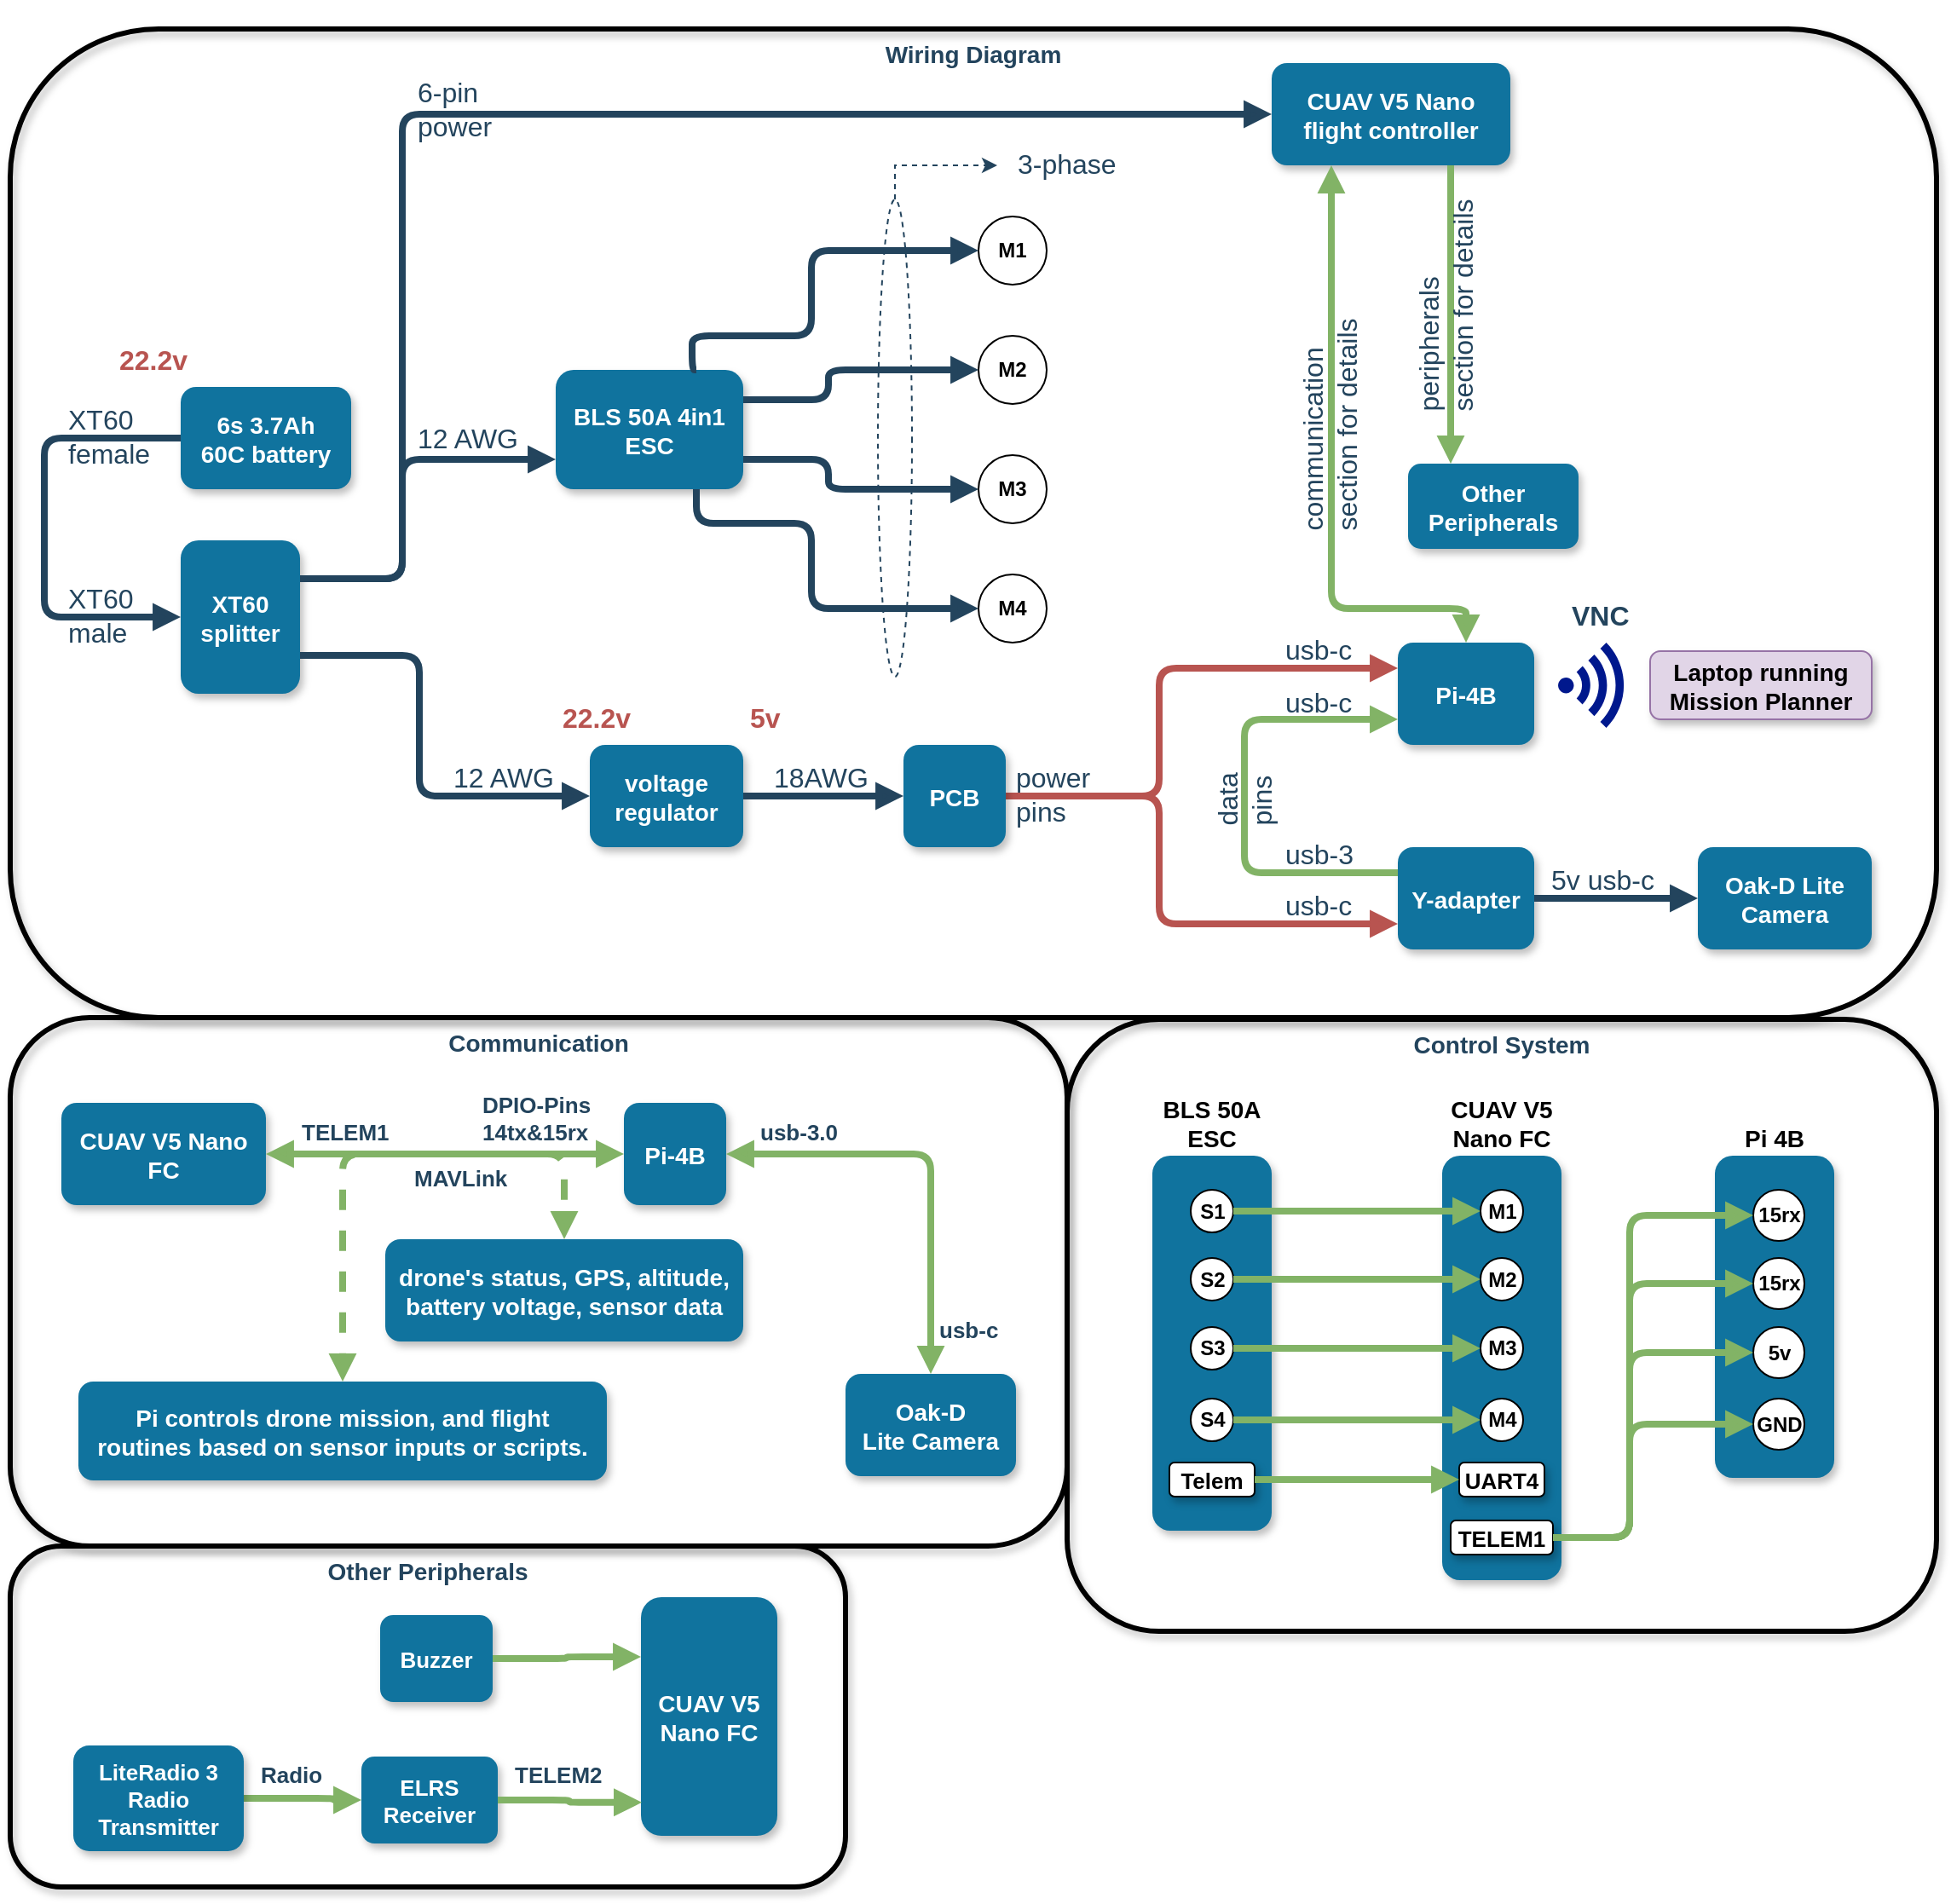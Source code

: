 <mxfile version="21.7.2" type="device">
  <diagram name="Page-1" id="97916047-d0de-89f5-080d-49f4d83e522f">
    <mxGraphModel dx="1444" dy="749" grid="1" gridSize="10" guides="1" tooltips="1" connect="1" arrows="1" fold="1" page="1" pageScale="1.5" pageWidth="1169" pageHeight="827" background="none" math="0" shadow="0">
      <root>
        <mxCell id="0" />
        <mxCell id="1" parent="0" />
        <mxCell id="9Nch-Mfv7iRZc4vsGo1m-72" value="Other Peripherals" style="rounded=1;fillColor=none;strokeColor=default;shadow=1;gradientColor=none;fontStyle=1;fontColor=#23445D;fontSize=14;strokeWidth=3;verticalAlign=top;" parent="1" vertex="1">
          <mxGeometry x="90" y="1060" width="490" height="200" as="geometry" />
        </mxCell>
        <mxCell id="9Nch-Mfv7iRZc4vsGo1m-54" value="Wiring Diagram" style="rounded=1;fillColor=none;strokeColor=default;shadow=1;gradientColor=none;fontStyle=1;fontColor=#23445D;fontSize=14;strokeWidth=3;verticalAlign=top;" parent="1" vertex="1">
          <mxGeometry x="90" y="170" width="1130" height="580" as="geometry" />
        </mxCell>
        <mxCell id="0hPKIBFiTmCVOufTVkQz-52" value="&lt;font style=&quot;font-size: 16px;&quot;&gt;&lt;br&gt;&lt;/font&gt;" style="edgeLabel;html=1;align=left;verticalAlign=middle;resizable=0;points=[];labelBackgroundColor=none;fontColor=#23445D;" parent="1" vertex="1" connectable="0">
          <mxGeometry x="329.995" y="154.003" as="geometry">
            <mxPoint x="22" y="64" as="offset" />
          </mxGeometry>
        </mxCell>
        <mxCell id="0hPKIBFiTmCVOufTVkQz-50" value="&lt;font style=&quot;font-size: 16px;&quot;&gt;12 AWG&lt;br&gt;&lt;/font&gt;" style="edgeLabel;html=1;align=left;verticalAlign=middle;resizable=0;points=[];labelBackgroundColor=none;fontColor=#23445D;" parent="1" vertex="1" connectable="0">
          <mxGeometry x="304.995" y="346.003" as="geometry">
            <mxPoint x="22" y="64" as="offset" />
          </mxGeometry>
        </mxCell>
        <mxCell id="0hPKIBFiTmCVOufTVkQz-49" value="&lt;font style=&quot;font-size: 16px;&quot;&gt;XT60&lt;br&gt;female&lt;br&gt;&lt;/font&gt;" style="edgeLabel;html=1;align=left;verticalAlign=middle;resizable=0;points=[];labelBackgroundColor=none;fontColor=#23445D;" parent="1" vertex="1" connectable="0">
          <mxGeometry x="99.995" y="345.003" as="geometry">
            <mxPoint x="22" y="64" as="offset" />
          </mxGeometry>
        </mxCell>
        <mxCell id="0hPKIBFiTmCVOufTVkQz-33" value="&lt;span style=&quot;font-size: 16px;&quot;&gt;usb-c&lt;/span&gt;" style="edgeLabel;html=1;align=left;verticalAlign=middle;resizable=0;points=[];labelBackgroundColor=none;fontColor=#23445D;" parent="1" vertex="1" connectable="0">
          <mxGeometry x="813.995" y="501.003" as="geometry">
            <mxPoint x="22" y="64" as="offset" />
          </mxGeometry>
        </mxCell>
        <mxCell id="Tr897aCAvD2A82pSiaK6-78" value="&lt;span style=&quot;font-size: 16px;&quot;&gt;usb-c&lt;/span&gt;" style="edgeLabel;html=1;align=left;verticalAlign=middle;resizable=0;points=[];labelBackgroundColor=none;fontColor=#23445D;" parent="1" vertex="1" connectable="0">
          <mxGeometry x="813.995" y="470.003" as="geometry">
            <mxPoint x="22" y="64" as="offset" />
          </mxGeometry>
        </mxCell>
        <mxCell id="Tr897aCAvD2A82pSiaK6-79" value="&lt;span style=&quot;font-size: 16px;&quot;&gt;usb-3&lt;/span&gt;" style="edgeLabel;html=1;align=left;verticalAlign=middle;resizable=0;points=[];labelBackgroundColor=none;fontColor=#23445D;" parent="1" vertex="1" connectable="0">
          <mxGeometry x="813.995" y="590.003" as="geometry">
            <mxPoint x="22" y="64" as="offset" />
          </mxGeometry>
        </mxCell>
        <mxCell id="0hPKIBFiTmCVOufTVkQz-32" value="&lt;font style=&quot;font-size: 16px;&quot;&gt;22.2v&lt;/font&gt;" style="edgeLabel;html=1;align=left;verticalAlign=middle;resizable=0;points=[];labelBackgroundColor=none;fontColor=#B85450;fontStyle=1" parent="1" vertex="1" connectable="0">
          <mxGeometry x="129.995" y="300.003" as="geometry">
            <mxPoint x="22" y="64" as="offset" />
          </mxGeometry>
        </mxCell>
        <mxCell id="Tr897aCAvD2A82pSiaK6-81" value="&lt;font style=&quot;font-size: 16px;&quot;&gt;data&lt;br&gt;pins&lt;br&gt;&lt;/font&gt;" style="edgeLabel;html=1;align=left;verticalAlign=middle;resizable=0;points=[];horizontal=0;labelBackgroundColor=none;fontColor=#23445D;" parent="1" vertex="1" connectable="0">
          <mxGeometry x="791.995" y="703.003" as="geometry">
            <mxPoint x="22" y="64" as="offset" />
          </mxGeometry>
        </mxCell>
        <mxCell id="Tr897aCAvD2A82pSiaK6-82" value="&lt;font style=&quot;font-size: 16px;&quot;&gt;power&lt;br&gt;pins&lt;br&gt;&lt;/font&gt;" style="edgeLabel;html=1;align=left;verticalAlign=middle;resizable=0;points=[];labelBackgroundColor=none;fontColor=#23445D;" parent="1" vertex="1" connectable="0">
          <mxGeometry x="655.995" y="555.003" as="geometry">
            <mxPoint x="22" y="64" as="offset" />
          </mxGeometry>
        </mxCell>
        <mxCell id="Tr897aCAvD2A82pSiaK6-80" value="&lt;span style=&quot;font-size: 16px;&quot;&gt;usb-c&lt;/span&gt;" style="edgeLabel;html=1;align=left;verticalAlign=middle;resizable=0;points=[];labelBackgroundColor=none;fontColor=#23445D;" parent="1" vertex="1" connectable="0">
          <mxGeometry x="813.995" y="620.003" as="geometry">
            <mxPoint x="22" y="64" as="offset" />
          </mxGeometry>
        </mxCell>
        <mxCell id="2" value="XT60&#xa;splitter" style="rounded=1;fillColor=#10739E;strokeColor=none;shadow=1;gradientColor=none;fontStyle=1;fontColor=#FFFFFF;fontSize=14;" parent="1" vertex="1">
          <mxGeometry x="190" y="470" width="70" height="90" as="geometry" />
        </mxCell>
        <mxCell id="4" value="voltage&#xa;regulator" style="rounded=1;fillColor=#10739E;strokeColor=none;shadow=1;gradientColor=none;fontStyle=1;fontColor=#FFFFFF;fontSize=14;" parent="1" vertex="1">
          <mxGeometry x="430" y="590" width="90" height="60" as="geometry" />
        </mxCell>
        <mxCell id="6" value="CUAV V5 Nano&#xa;flight controller" style="rounded=1;fillColor=#10739E;strokeColor=none;shadow=1;gradientColor=none;fontStyle=1;fontColor=#FFFFFF;fontSize=14;" parent="1" vertex="1">
          <mxGeometry x="830" y="190" width="140" height="60" as="geometry" />
        </mxCell>
        <mxCell id="7" value="BLS 50A 4in1&#xa;ESC" style="rounded=1;fillColor=#10739E;strokeColor=none;shadow=1;gradientColor=none;fontStyle=1;fontColor=#FFFFFF;fontSize=14;" parent="1" vertex="1">
          <mxGeometry x="410" y="370" width="110" height="70" as="geometry" />
        </mxCell>
        <mxCell id="29" value="" style="edgeStyle=elbowEdgeStyle;strokeWidth=4;endArrow=block;endFill=1;fontStyle=1;strokeColor=#23445D;exitX=1;exitY=0.75;exitDx=0;exitDy=0;entryX=0;entryY=0.5;entryDx=0;entryDy=0;" parent="1" source="2" target="4" edge="1">
          <mxGeometry x="22" y="165.5" width="100" height="100" as="geometry">
            <mxPoint x="72" y="265.5" as="sourcePoint" />
            <mxPoint x="172" y="165.5" as="targetPoint" />
            <Array as="points">
              <mxPoint x="330" y="590" />
            </Array>
          </mxGeometry>
        </mxCell>
        <mxCell id="Tr897aCAvD2A82pSiaK6-56" value="" style="edgeStyle=elbowEdgeStyle;strokeWidth=4;endArrow=block;endFill=1;fontStyle=1;strokeColor=#23445D;entryX=0;entryY=0.75;entryDx=0;entryDy=0;exitX=1;exitY=0.25;exitDx=0;exitDy=0;" parent="1" source="2" target="7" edge="1">
          <mxGeometry x="22" y="165.5" width="100" height="100" as="geometry">
            <mxPoint x="290" y="490" as="sourcePoint" />
            <mxPoint x="440" y="660" as="targetPoint" />
            <Array as="points">
              <mxPoint x="320" y="460" />
            </Array>
          </mxGeometry>
        </mxCell>
        <mxCell id="Tr897aCAvD2A82pSiaK6-57" value="" style="edgeStyle=elbowEdgeStyle;strokeWidth=4;endArrow=block;endFill=1;fontStyle=1;strokeColor=#23445D;exitX=1;exitY=0.25;exitDx=0;exitDy=0;entryX=0;entryY=0.5;entryDx=0;entryDy=0;" parent="1" source="2" target="6" edge="1">
          <mxGeometry x="22" y="165.5" width="100" height="100" as="geometry">
            <mxPoint x="300" y="510" as="sourcePoint" />
            <mxPoint x="440" y="395" as="targetPoint" />
            <Array as="points">
              <mxPoint x="320" y="310" />
            </Array>
          </mxGeometry>
        </mxCell>
        <mxCell id="Tr897aCAvD2A82pSiaK6-59" value="" style="edgeStyle=elbowEdgeStyle;strokeWidth=4;endArrow=block;endFill=1;fontStyle=1;strokeColor=#b85450;fillColor=#f8cecc;entryX=0;entryY=0.25;entryDx=0;entryDy=0;exitX=1;exitY=0.5;exitDx=0;exitDy=0;" parent="1" source="Tr897aCAvD2A82pSiaK6-75" target="0hPKIBFiTmCVOufTVkQz-53" edge="1">
          <mxGeometry x="22" y="135.5" width="100" height="100" as="geometry">
            <mxPoint x="614" y="580" as="sourcePoint" />
            <mxPoint x="904" y="545.0" as="targetPoint" />
            <Array as="points">
              <mxPoint x="764" y="580" />
            </Array>
          </mxGeometry>
        </mxCell>
        <mxCell id="Tr897aCAvD2A82pSiaK6-62" value="" style="edgeStyle=elbowEdgeStyle;strokeWidth=4;endArrow=block;endFill=1;fontStyle=1;strokeColor=#b85450;exitX=1;exitY=0.5;exitDx=0;exitDy=0;entryX=0;entryY=0.75;entryDx=0;entryDy=0;fillColor=#f8cecc;" parent="1" source="Tr897aCAvD2A82pSiaK6-75" target="Tr897aCAvD2A82pSiaK6-65" edge="1">
          <mxGeometry x="22" y="135.5" width="100" height="100" as="geometry">
            <mxPoint x="594" y="620" as="sourcePoint" />
            <mxPoint x="864" y="560" as="targetPoint" />
            <Array as="points">
              <mxPoint x="764" y="680" />
            </Array>
          </mxGeometry>
        </mxCell>
        <mxCell id="Tr897aCAvD2A82pSiaK6-65" value="Y-adapter" style="rounded=1;fillColor=#10739E;strokeColor=none;shadow=1;gradientColor=none;fontStyle=1;fontColor=#FFFFFF;fontSize=14;" parent="1" vertex="1">
          <mxGeometry x="904" y="650" width="80" height="60" as="geometry" />
        </mxCell>
        <mxCell id="Tr897aCAvD2A82pSiaK6-67" value="&lt;font style=&quot;font-size: 16px;&quot;&gt;18AWG&lt;/font&gt;" style="edgeLabel;html=1;align=left;verticalAlign=middle;resizable=0;points=[];labelBackgroundColor=none;fontColor=#23445D;" parent="1" vertex="1" connectable="0">
          <mxGeometry x="513.995" y="545.003" as="geometry">
            <mxPoint x="22" y="64" as="offset" />
          </mxGeometry>
        </mxCell>
        <mxCell id="Tr897aCAvD2A82pSiaK6-76" value="" style="edgeStyle=elbowEdgeStyle;strokeWidth=4;endArrow=block;endFill=1;fontStyle=1;strokeColor=#23445D;exitX=1;exitY=0.5;exitDx=0;exitDy=0;entryX=0;entryY=0.5;entryDx=0;entryDy=0;entryPerimeter=0;" parent="1" source="4" target="Tr897aCAvD2A82pSiaK6-75" edge="1">
          <mxGeometry x="22" y="135.5" width="100" height="100" as="geometry">
            <mxPoint x="552" y="620" as="sourcePoint" />
            <mxPoint x="630" y="620" as="targetPoint" />
          </mxGeometry>
        </mxCell>
        <mxCell id="Tr897aCAvD2A82pSiaK6-75" value="PCB" style="rounded=1;fillColor=#10739E;strokeColor=none;shadow=1;gradientColor=none;fontStyle=1;fontColor=#FFFFFF;fontSize=14;" parent="1" vertex="1">
          <mxGeometry x="614" y="590" width="60" height="60" as="geometry" />
        </mxCell>
        <mxCell id="Tr897aCAvD2A82pSiaK6-77" value="" style="edgeStyle=elbowEdgeStyle;strokeWidth=4;endArrow=none;endFill=0;fontStyle=1;strokeColor=#82b366;fillColor=#d5e8d4;entryX=0;entryY=0.25;entryDx=0;entryDy=0;exitX=0;exitY=0.75;exitDx=0;exitDy=0;elbow=vertical;startArrow=block;startFill=1;" parent="1" source="0hPKIBFiTmCVOufTVkQz-53" target="Tr897aCAvD2A82pSiaK6-65" edge="1">
          <mxGeometry x="22" y="135.5" width="100" height="100" as="geometry">
            <mxPoint x="594" y="600" as="sourcePoint" />
            <mxPoint x="914" y="570" as="targetPoint" />
            <Array as="points">
              <mxPoint x="814" y="650" />
            </Array>
          </mxGeometry>
        </mxCell>
        <mxCell id="0hPKIBFiTmCVOufTVkQz-29" value="Oak-D Lite&#xa;Camera" style="rounded=1;fillColor=#10739E;strokeColor=none;shadow=1;gradientColor=none;fontStyle=1;fontColor=#FFFFFF;fontSize=14;" parent="1" vertex="1">
          <mxGeometry x="1080" y="650" width="102" height="60" as="geometry" />
        </mxCell>
        <mxCell id="0hPKIBFiTmCVOufTVkQz-30" value="" style="edgeStyle=elbowEdgeStyle;strokeWidth=4;endArrow=block;endFill=1;fontStyle=1;strokeColor=#23445D;exitX=1;exitY=0.5;exitDx=0;exitDy=0;entryX=0;entryY=0.5;entryDx=0;entryDy=0;" parent="1" source="Tr897aCAvD2A82pSiaK6-65" target="0hPKIBFiTmCVOufTVkQz-29" edge="1">
          <mxGeometry x="22" y="135.5" width="100" height="100" as="geometry">
            <mxPoint x="476" y="570" as="sourcePoint" />
            <mxPoint x="594" y="570" as="targetPoint" />
          </mxGeometry>
        </mxCell>
        <mxCell id="0hPKIBFiTmCVOufTVkQz-31" value="&lt;font style=&quot;font-size: 16px;&quot;&gt;5v usb-c&lt;/font&gt;" style="edgeLabel;html=1;align=left;verticalAlign=middle;resizable=0;points=[];labelBackgroundColor=none;fontColor=#23445D;" parent="1" vertex="1" connectable="0">
          <mxGeometry x="969.995" y="605.003" as="geometry">
            <mxPoint x="22" y="64" as="offset" />
          </mxGeometry>
        </mxCell>
        <mxCell id="0hPKIBFiTmCVOufTVkQz-34" value="&lt;b&gt;M1&lt;/b&gt;" style="ellipse;whiteSpace=wrap;html=1;aspect=fixed;" parent="1" vertex="1">
          <mxGeometry x="658" y="280" width="40" height="40" as="geometry" />
        </mxCell>
        <mxCell id="0hPKIBFiTmCVOufTVkQz-36" value="&lt;b&gt;M2&lt;/b&gt;" style="ellipse;whiteSpace=wrap;html=1;aspect=fixed;" parent="1" vertex="1">
          <mxGeometry x="658" y="350" width="40" height="40" as="geometry" />
        </mxCell>
        <mxCell id="0hPKIBFiTmCVOufTVkQz-37" value="&lt;b&gt;M4&lt;/b&gt;" style="ellipse;whiteSpace=wrap;html=1;aspect=fixed;" parent="1" vertex="1">
          <mxGeometry x="658" y="490" width="40" height="40" as="geometry" />
        </mxCell>
        <mxCell id="0hPKIBFiTmCVOufTVkQz-38" value="" style="edgeStyle=orthogonalEdgeStyle;strokeWidth=4;endArrow=block;endFill=1;fontStyle=1;strokeColor=#23445D;entryX=0;entryY=0.5;entryDx=0;entryDy=0;elbow=vertical;exitX=0.75;exitY=0;exitDx=0;exitDy=0;" parent="1" target="0hPKIBFiTmCVOufTVkQz-34" edge="1" source="7">
          <mxGeometry x="22" y="165.5" width="100" height="100" as="geometry">
            <mxPoint x="529" y="370" as="sourcePoint" />
            <mxPoint x="649" y="416" as="targetPoint" />
            <Array as="points">
              <mxPoint x="490" y="370" />
              <mxPoint x="490" y="350" />
              <mxPoint x="560" y="350" />
              <mxPoint x="560" y="300" />
            </Array>
          </mxGeometry>
        </mxCell>
        <mxCell id="0hPKIBFiTmCVOufTVkQz-39" value="" style="edgeStyle=elbowEdgeStyle;strokeWidth=4;endArrow=block;endFill=1;fontStyle=1;strokeColor=#23445D;exitX=1;exitY=0.25;exitDx=0;exitDy=0;entryX=0;entryY=0.5;entryDx=0;entryDy=0;" parent="1" target="0hPKIBFiTmCVOufTVkQz-36" edge="1" source="7">
          <mxGeometry x="22" y="165.5" width="100" height="100" as="geometry">
            <mxPoint x="569" y="387.5" as="sourcePoint" />
            <mxPoint x="689" y="450" as="targetPoint" />
            <Array as="points">
              <mxPoint x="570" y="410" />
            </Array>
          </mxGeometry>
        </mxCell>
        <mxCell id="0hPKIBFiTmCVOufTVkQz-42" value="" style="edgeStyle=elbowEdgeStyle;strokeWidth=4;endArrow=block;endFill=1;fontStyle=1;strokeColor=#23445D;exitX=1;exitY=0.75;exitDx=0;exitDy=0;entryX=0;entryY=0.5;entryDx=0;entryDy=0;" parent="1" target="0hPKIBFiTmCVOufTVkQz-35" edge="1" source="7">
          <mxGeometry x="22" y="165.5" width="100" height="100" as="geometry">
            <mxPoint x="569" y="422.5" as="sourcePoint" />
            <mxPoint x="789" y="380" as="targetPoint" />
            <Array as="points">
              <mxPoint x="570" y="460" />
            </Array>
          </mxGeometry>
        </mxCell>
        <mxCell id="0hPKIBFiTmCVOufTVkQz-35" value="&lt;b&gt;M3&lt;/b&gt;" style="ellipse;whiteSpace=wrap;html=1;aspect=fixed;" parent="1" vertex="1">
          <mxGeometry x="658" y="420" width="40" height="40" as="geometry" />
        </mxCell>
        <mxCell id="0hPKIBFiTmCVOufTVkQz-43" value="" style="edgeStyle=orthogonalEdgeStyle;strokeWidth=4;endArrow=block;endFill=1;fontStyle=1;strokeColor=#23445D;entryX=0;entryY=0.5;entryDx=0;entryDy=0;elbow=vertical;exitX=0.75;exitY=1;exitDx=0;exitDy=0;" parent="1" target="0hPKIBFiTmCVOufTVkQz-37" edge="1" source="7">
          <mxGeometry x="22" y="165.5" width="100" height="100" as="geometry">
            <mxPoint x="529" y="440" as="sourcePoint" />
            <mxPoint x="777" y="320" as="targetPoint" />
            <Array as="points">
              <mxPoint x="493" y="460" />
              <mxPoint x="560" y="460" />
              <mxPoint x="560" y="510" />
            </Array>
          </mxGeometry>
        </mxCell>
        <mxCell id="0hPKIBFiTmCVOufTVkQz-45" style="edgeStyle=elbowEdgeStyle;rounded=0;orthogonalLoop=1;jettySize=auto;html=1;exitX=0.5;exitY=0;exitDx=0;exitDy=0;dashed=1;strokeColor=#23445D;fontColor=#23445D;" parent="1" source="0hPKIBFiTmCVOufTVkQz-44" edge="1">
          <mxGeometry relative="1" as="geometry">
            <mxPoint x="669" y="250" as="targetPoint" />
            <Array as="points">
              <mxPoint x="609" y="260" />
            </Array>
          </mxGeometry>
        </mxCell>
        <mxCell id="0hPKIBFiTmCVOufTVkQz-44" value="" style="ellipse;whiteSpace=wrap;html=1;strokeColor=#23445D;fillColor=none;dashed=1;fontColor=#23445D;" parent="1" vertex="1">
          <mxGeometry x="599" y="270" width="20" height="280" as="geometry" />
        </mxCell>
        <mxCell id="0hPKIBFiTmCVOufTVkQz-46" value="&lt;font style=&quot;font-size: 16px;&quot;&gt;3-phase&lt;/font&gt;" style="edgeLabel;html=1;align=left;verticalAlign=middle;resizable=0;points=[];labelBackgroundColor=none;fontColor=#23445D;" parent="1" vertex="1" connectable="0">
          <mxGeometry x="656.995" y="185.003" as="geometry">
            <mxPoint x="22" y="64" as="offset" />
          </mxGeometry>
        </mxCell>
        <mxCell id="0hPKIBFiTmCVOufTVkQz-47" value="6s 3.7Ah&#xa;60C battery" style="rounded=1;fillColor=#10739E;strokeColor=none;shadow=1;gradientColor=none;fontStyle=1;fontColor=#FFFFFF;fontSize=14;" parent="1" vertex="1">
          <mxGeometry x="190" y="380" width="100" height="60" as="geometry" />
        </mxCell>
        <mxCell id="0hPKIBFiTmCVOufTVkQz-48" value="" style="edgeStyle=elbowEdgeStyle;strokeWidth=4;endArrow=block;endFill=1;fontStyle=1;strokeColor=#23445D;exitX=0;exitY=0.5;exitDx=0;exitDy=0;entryX=0;entryY=0.5;entryDx=0;entryDy=0;" parent="1" source="0hPKIBFiTmCVOufTVkQz-47" target="2" edge="1">
          <mxGeometry x="22" y="165.5" width="100" height="100" as="geometry">
            <mxPoint x="300" y="510" as="sourcePoint" />
            <mxPoint x="440" y="433" as="targetPoint" />
            <Array as="points">
              <mxPoint x="110" y="460" />
            </Array>
          </mxGeometry>
        </mxCell>
        <mxCell id="0hPKIBFiTmCVOufTVkQz-53" value="Pi-4B" style="rounded=1;fillColor=#10739E;strokeColor=none;shadow=1;gradientColor=none;fontStyle=1;fontColor=#FFFFFF;fontSize=14;" parent="1" vertex="1">
          <mxGeometry x="904" y="530" width="80" height="60" as="geometry" />
        </mxCell>
        <mxCell id="0hPKIBFiTmCVOufTVkQz-55" value="" style="edgeStyle=elbowEdgeStyle;strokeWidth=4;endArrow=block;endFill=1;fontStyle=1;strokeColor=#82b366;exitX=0.5;exitY=0;exitDx=0;exitDy=0;entryX=0.25;entryY=1;entryDx=0;entryDy=0;elbow=vertical;fillColor=#d5e8d4;startArrow=block;startFill=1;" parent="1" source="0hPKIBFiTmCVOufTVkQz-53" target="6" edge="1">
          <mxGeometry x="22" y="165.5" width="100" height="100" as="geometry">
            <mxPoint x="410" y="398" as="sourcePoint" />
            <mxPoint x="850" y="310" as="targetPoint" />
            <Array as="points">
              <mxPoint x="900" y="510" />
            </Array>
          </mxGeometry>
        </mxCell>
        <mxCell id="0hPKIBFiTmCVOufTVkQz-57" value="" style="edgeStyle=elbowEdgeStyle;strokeWidth=4;endArrow=block;endFill=1;fontStyle=1;strokeColor=#82b366;exitX=0.75;exitY=1;exitDx=0;exitDy=0;entryX=0.25;entryY=0;entryDx=0;entryDy=0;elbow=vertical;fillColor=#d5e8d4;" parent="1" source="6" target="0hPKIBFiTmCVOufTVkQz-59" edge="1">
          <mxGeometry x="22" y="165.5" width="100" height="100" as="geometry">
            <mxPoint x="926" y="260" as="sourcePoint" />
            <mxPoint x="959" y="340" as="targetPoint" />
          </mxGeometry>
        </mxCell>
        <mxCell id="0hPKIBFiTmCVOufTVkQz-59" value="Other&#xa;Peripherals" style="rounded=1;fillColor=#10739E;strokeColor=none;shadow=1;gradientColor=none;fontStyle=1;fontColor=#FFFFFF;fontSize=14;" parent="1" vertex="1">
          <mxGeometry x="910" y="425" width="100" height="50" as="geometry" />
        </mxCell>
        <mxCell id="31" value="&lt;font style=&quot;font-size: 16px;&quot;&gt;XT60&lt;br&gt;male&lt;br&gt;&lt;/font&gt;" style="edgeLabel;html=1;align=left;verticalAlign=middle;resizable=0;points=[];labelBackgroundColor=none;fontColor=#23445D;" parent="1" vertex="1" connectable="0">
          <mxGeometry x="99.995" y="450.003" as="geometry">
            <mxPoint x="22" y="64" as="offset" />
          </mxGeometry>
        </mxCell>
        <mxCell id="32" value="&lt;font style=&quot;font-size: 16px;&quot;&gt;12 AWG&lt;br&gt;&lt;/font&gt;" style="edgeLabel;html=1;align=left;verticalAlign=middle;resizable=0;points=[];labelBackgroundColor=none;fontColor=#23445D;" parent="1" vertex="1" connectable="0">
          <mxGeometry x="325.995" y="545.003" as="geometry">
            <mxPoint x="22" y="64" as="offset" />
          </mxGeometry>
        </mxCell>
        <mxCell id="34" value="&lt;font style=&quot;font-size: 16px;&quot;&gt;5v&lt;/font&gt;" style="edgeLabel;html=1;align=left;verticalAlign=middle;resizable=0;points=[];labelBackgroundColor=none;fontColor=#B85450;fontStyle=1" parent="1" vertex="1" connectable="0">
          <mxGeometry x="499.995" y="510.003" as="geometry">
            <mxPoint x="22" y="64" as="offset" />
          </mxGeometry>
        </mxCell>
        <mxCell id="35" value="&lt;font style=&quot;font-size: 16px;&quot;&gt;22.2v&lt;/font&gt;" style="edgeLabel;html=1;align=left;verticalAlign=middle;resizable=0;points=[];labelBackgroundColor=none;fontColor=#B85450;fontStyle=1" parent="1" vertex="1" connectable="0">
          <mxGeometry x="389.995" y="510.003" as="geometry">
            <mxPoint x="22" y="64" as="offset" />
          </mxGeometry>
        </mxCell>
        <mxCell id="9Nch-Mfv7iRZc4vsGo1m-76" value="TELEM2" style="edgeLabel;html=1;align=left;verticalAlign=middle;resizable=0;points=[];labelBackgroundColor=none;fontColor=#23445D;fontStyle=1;fontSize=13;" parent="1" vertex="1" connectable="0">
          <mxGeometry x="361.995" y="1130.003" as="geometry">
            <mxPoint x="22" y="64" as="offset" />
          </mxGeometry>
        </mxCell>
        <mxCell id="9Nch-Mfv7iRZc4vsGo1m-80" value="" style="edgeStyle=elbowEdgeStyle;strokeWidth=4;endArrow=block;endFill=1;fontStyle=1;strokeColor=#82b366;entryX=0;entryY=0.5;entryDx=0;entryDy=0;elbow=horizontal;fillColor=#d5e8d4;exitX=1;exitY=0.5;exitDx=0;exitDy=0;" parent="1" source="9Nch-Mfv7iRZc4vsGo1m-79" target="9Nch-Mfv7iRZc4vsGo1m-87" edge="1">
          <mxGeometry x="752" y="915.5" width="100" height="100" as="geometry">
            <mxPoint x="340" y="1050" as="sourcePoint" />
            <mxPoint x="290" y="1181" as="targetPoint" />
            <Array as="points">
              <mxPoint x="280" y="1200" />
            </Array>
          </mxGeometry>
        </mxCell>
        <mxCell id="9Nch-Mfv7iRZc4vsGo1m-81" value="Radio" style="edgeLabel;html=1;align=left;verticalAlign=middle;resizable=0;points=[];labelBackgroundColor=none;fontColor=#23445D;fontStyle=1;fontSize=13;" parent="1" vertex="1" connectable="0">
          <mxGeometry x="212.995" y="1130.003" as="geometry">
            <mxPoint x="22" y="64" as="offset" />
          </mxGeometry>
        </mxCell>
        <mxCell id="9Nch-Mfv7iRZc4vsGo1m-35" value="Communication" style="rounded=1;fillColor=none;strokeColor=default;shadow=1;gradientColor=none;fontStyle=1;fontColor=#23445D;fontSize=14;strokeWidth=3;verticalAlign=top;" parent="1" vertex="1">
          <mxGeometry x="90" y="750" width="620" height="310" as="geometry" />
        </mxCell>
        <mxCell id="9Nch-Mfv7iRZc4vsGo1m-36" value="CUAV V5 Nano&#xa;FC" style="rounded=1;fillColor=#10739E;strokeColor=none;shadow=1;gradientColor=none;fontStyle=1;fontColor=#FFFFFF;fontSize=14;" parent="1" vertex="1">
          <mxGeometry x="120" y="800" width="120" height="60" as="geometry" />
        </mxCell>
        <mxCell id="9Nch-Mfv7iRZc4vsGo1m-37" value="Pi-4B" style="rounded=1;fillColor=#10739E;strokeColor=none;shadow=1;gradientColor=none;fontStyle=1;fontColor=#FFFFFF;fontSize=14;" parent="1" vertex="1">
          <mxGeometry x="450" y="800" width="60" height="60" as="geometry" />
        </mxCell>
        <mxCell id="9Nch-Mfv7iRZc4vsGo1m-38" value="" style="edgeStyle=elbowEdgeStyle;strokeWidth=4;endArrow=block;endFill=1;fontStyle=1;strokeColor=#82b366;exitX=1;exitY=0.5;exitDx=0;exitDy=0;entryX=0;entryY=0.5;entryDx=0;entryDy=0;elbow=horizontal;fillColor=#d5e8d4;startArrow=block;startFill=1;" parent="1" source="9Nch-Mfv7iRZc4vsGo1m-36" target="9Nch-Mfv7iRZc4vsGo1m-37" edge="1">
          <mxGeometry x="112" y="915.5" width="100" height="100" as="geometry">
            <mxPoint x="260" y="830" as="sourcePoint" />
            <mxPoint x="-270" y="870" as="targetPoint" />
          </mxGeometry>
        </mxCell>
        <mxCell id="9Nch-Mfv7iRZc4vsGo1m-40" value="&lt;div style=&quot;font-size: 13px;&quot;&gt;TELEM1&lt;/div&gt;" style="edgeLabel;html=1;align=left;verticalAlign=middle;resizable=0;points=[];labelBackgroundColor=none;fontColor=#23445D;fontStyle=1;fontSize=13;" parent="1" vertex="1" connectable="0">
          <mxGeometry x="236.995" y="753.003" as="geometry">
            <mxPoint x="22" y="64" as="offset" />
          </mxGeometry>
        </mxCell>
        <mxCell id="9Nch-Mfv7iRZc4vsGo1m-41" value="drone&#39;s status, GPS, altitude,&#xa;battery voltage, sensor data" style="rounded=1;fillColor=#10739E;strokeColor=none;shadow=1;gradientColor=none;fontStyle=1;fontColor=#FFFFFF;fontSize=14;" parent="1" vertex="1">
          <mxGeometry x="310" y="880" width="210" height="60" as="geometry" />
        </mxCell>
        <mxCell id="9Nch-Mfv7iRZc4vsGo1m-43" value="" style="edgeStyle=elbowEdgeStyle;strokeWidth=4;endArrow=block;endFill=1;fontStyle=1;strokeColor=#82b366;entryX=0.5;entryY=0;entryDx=0;entryDy=0;elbow=horizontal;fillColor=#d5e8d4;dashed=1;" parent="1" target="9Nch-Mfv7iRZc4vsGo1m-41" edge="1">
          <mxGeometry x="112" y="915.5" width="100" height="100" as="geometry">
            <mxPoint x="330" y="830" as="sourcePoint" />
            <mxPoint x="440" y="930" as="targetPoint" />
            <Array as="points">
              <mxPoint x="415" y="860" />
            </Array>
          </mxGeometry>
        </mxCell>
        <mxCell id="9Nch-Mfv7iRZc4vsGo1m-44" value="Pi controls drone mission, and flight&#xa;routines based on sensor inputs or scripts." style="rounded=1;fillColor=#10739E;strokeColor=none;shadow=1;gradientColor=none;fontStyle=1;fontColor=#FFFFFF;fontSize=14;" parent="1" vertex="1">
          <mxGeometry x="130" y="963.5" width="310" height="58" as="geometry" />
        </mxCell>
        <mxCell id="9Nch-Mfv7iRZc4vsGo1m-45" value="" style="edgeStyle=elbowEdgeStyle;strokeWidth=4;endArrow=block;endFill=1;fontStyle=1;strokeColor=#82b366;entryX=0.5;entryY=0;entryDx=0;entryDy=0;elbow=horizontal;fillColor=#d5e8d4;dashed=1;" parent="1" target="9Nch-Mfv7iRZc4vsGo1m-44" edge="1">
          <mxGeometry x="112" y="915.5" width="100" height="100" as="geometry">
            <mxPoint x="340" y="830" as="sourcePoint" />
            <mxPoint x="290" y="961" as="targetPoint" />
            <Array as="points">
              <mxPoint x="285" y="900" />
            </Array>
          </mxGeometry>
        </mxCell>
        <mxCell id="9Nch-Mfv7iRZc4vsGo1m-47" value="&lt;font style=&quot;font-size: 13px;&quot;&gt;MAVLink&lt;/font&gt;" style="edgeLabel;html=1;align=left;verticalAlign=middle;resizable=0;points=[];labelBackgroundColor=none;fontColor=#23445D;fontStyle=1;fontSize=13;" parent="1" vertex="1" connectable="0">
          <mxGeometry x="302.995" y="780.003" as="geometry">
            <mxPoint x="22" y="64" as="offset" />
          </mxGeometry>
        </mxCell>
        <mxCell id="9Nch-Mfv7iRZc4vsGo1m-48" value="&lt;div style=&quot;font-size: 13px;&quot;&gt;DPIO-Pins&lt;/div&gt;&lt;div style=&quot;font-size: 13px;&quot;&gt;14tx&amp;amp;15rx&lt;br style=&quot;font-size: 13px;&quot;&gt;&lt;/div&gt;" style="edgeLabel;html=1;align=left;verticalAlign=middle;resizable=0;points=[];labelBackgroundColor=none;fontColor=#23445D;fontStyle=1;fontSize=13;" parent="1" vertex="1" connectable="0">
          <mxGeometry x="342.995" y="745.003" as="geometry">
            <mxPoint x="22" y="64" as="offset" />
          </mxGeometry>
        </mxCell>
        <mxCell id="9Nch-Mfv7iRZc4vsGo1m-49" value="Oak-D&#xa;Lite Camera" style="rounded=1;fillColor=#10739E;strokeColor=none;shadow=1;gradientColor=none;fontStyle=1;fontColor=#FFFFFF;fontSize=14;" parent="1" vertex="1">
          <mxGeometry x="580" y="959" width="100" height="60" as="geometry" />
        </mxCell>
        <mxCell id="9Nch-Mfv7iRZc4vsGo1m-50" value="" style="edgeStyle=elbowEdgeStyle;strokeWidth=4;endArrow=block;endFill=1;fontStyle=1;strokeColor=#82b366;entryX=0.5;entryY=0;entryDx=0;entryDy=0;elbow=horizontal;fillColor=#d5e8d4;exitX=1;exitY=0.5;exitDx=0;exitDy=0;startArrow=block;startFill=1;" parent="1" source="9Nch-Mfv7iRZc4vsGo1m-37" target="9Nch-Mfv7iRZc4vsGo1m-49" edge="1">
          <mxGeometry x="112" y="915.5" width="100" height="100" as="geometry">
            <mxPoint x="320" y="840" as="sourcePoint" />
            <mxPoint x="405" y="890" as="targetPoint" />
            <Array as="points">
              <mxPoint x="630" y="860" />
            </Array>
          </mxGeometry>
        </mxCell>
        <mxCell id="9Nch-Mfv7iRZc4vsGo1m-51" value="&lt;div style=&quot;font-size: 13px;&quot;&gt;usb-3.0&lt;/div&gt;" style="edgeLabel;html=1;align=left;verticalAlign=middle;resizable=0;points=[];labelBackgroundColor=none;fontColor=#23445D;fontStyle=1;fontSize=13;" parent="1" vertex="1" connectable="0">
          <mxGeometry x="505.995" y="753.003" as="geometry">
            <mxPoint x="22" y="64" as="offset" />
          </mxGeometry>
        </mxCell>
        <mxCell id="9Nch-Mfv7iRZc4vsGo1m-52" value="usb-c" style="edgeLabel;html=1;align=left;verticalAlign=middle;resizable=0;points=[];labelBackgroundColor=none;fontColor=#23445D;fontStyle=1;horizontal=1;fontSize=13;" parent="1" vertex="1" connectable="0">
          <mxGeometry x="610.995" y="869.003" as="geometry">
            <mxPoint x="22" y="64" as="offset" />
          </mxGeometry>
        </mxCell>
        <mxCell id="9Nch-Mfv7iRZc4vsGo1m-73" value="CUAV V5&#xa;Nano FC" style="rounded=1;fillColor=#10739E;strokeColor=none;shadow=1;gradientColor=none;fontStyle=1;fontColor=#FFFFFF;fontSize=14;" parent="1" vertex="1">
          <mxGeometry x="460" y="1090" width="80" height="140" as="geometry" />
        </mxCell>
        <mxCell id="9Nch-Mfv7iRZc4vsGo1m-79" value="LiteRadio 3&#xa;Radio&#xa;Transmitter " style="rounded=1;fillColor=#10739E;strokeColor=none;shadow=1;gradientColor=none;fontStyle=1;fontColor=#FFFFFF;fontSize=13;horizontal=1;" parent="1" vertex="1">
          <mxGeometry x="127" y="1177" width="100" height="62" as="geometry" />
        </mxCell>
        <mxCell id="9Nch-Mfv7iRZc4vsGo1m-87" value="ELRS&#xa;Receiver" style="rounded=1;fillColor=#10739E;strokeColor=none;shadow=1;gradientColor=none;fontStyle=1;fontColor=#FFFFFF;fontSize=13;horizontal=1;" parent="1" vertex="1">
          <mxGeometry x="296" y="1183.5" width="80" height="51" as="geometry" />
        </mxCell>
        <mxCell id="9Nch-Mfv7iRZc4vsGo1m-89" value="" style="edgeStyle=elbowEdgeStyle;strokeWidth=4;endArrow=block;endFill=1;fontStyle=1;strokeColor=#82b366;elbow=horizontal;fillColor=#d5e8d4;exitX=1;exitY=0.5;exitDx=0;exitDy=0;entryX=0.006;entryY=0.86;entryDx=0;entryDy=0;entryPerimeter=0;" parent="1" source="9Nch-Mfv7iRZc4vsGo1m-87" target="9Nch-Mfv7iRZc4vsGo1m-73" edge="1">
          <mxGeometry x="752" y="915.5" width="100" height="100" as="geometry">
            <mxPoint x="240" y="1218" as="sourcePoint" />
            <mxPoint x="570" y="1210" as="targetPoint" />
            <Array as="points" />
          </mxGeometry>
        </mxCell>
        <mxCell id="9Nch-Mfv7iRZc4vsGo1m-90" value="Buzzer" style="rounded=1;fillColor=#10739E;strokeColor=none;shadow=1;gradientColor=none;fontStyle=1;fontColor=#FFFFFF;fontSize=13;horizontal=1;" parent="1" vertex="1">
          <mxGeometry x="307" y="1100.5" width="66" height="51" as="geometry" />
        </mxCell>
        <mxCell id="9Nch-Mfv7iRZc4vsGo1m-91" value="" style="edgeStyle=elbowEdgeStyle;strokeWidth=4;endArrow=block;endFill=1;fontStyle=1;strokeColor=#82b366;elbow=horizontal;fillColor=#d5e8d4;exitX=1;exitY=0.5;exitDx=0;exitDy=0;entryX=0;entryY=0.25;entryDx=0;entryDy=0;" parent="1" source="9Nch-Mfv7iRZc4vsGo1m-90" target="9Nch-Mfv7iRZc4vsGo1m-73" edge="1">
          <mxGeometry x="752" y="915.5" width="100" height="100" as="geometry">
            <mxPoint x="386" y="1219" as="sourcePoint" />
            <mxPoint x="470" y="1219" as="targetPoint" />
            <Array as="points" />
          </mxGeometry>
        </mxCell>
        <mxCell id="37" value="&lt;div&gt;&lt;font style=&quot;font-size: 16px;&quot;&gt;communication&lt;/font&gt;&lt;/div&gt;&lt;div&gt;&lt;font style=&quot;font-size: 16px;&quot;&gt;section for details&lt;br&gt;&lt;/font&gt;&lt;/div&gt;" style="edgeLabel;html=1;align=left;verticalAlign=middle;resizable=0;points=[];horizontal=0;labelBackgroundColor=none;fontColor=#23445D;" parent="1" vertex="1" connectable="0">
          <mxGeometry x="841.995" y="530.003" as="geometry">
            <mxPoint x="22" y="64" as="offset" />
          </mxGeometry>
        </mxCell>
        <mxCell id="38" value="&lt;div&gt;&lt;font style=&quot;font-size: 16px;&quot;&gt;peripherals&lt;/font&gt;&lt;/div&gt;&lt;div&gt;&lt;font style=&quot;font-size: 16px;&quot;&gt;section for details&lt;br&gt;&lt;/font&gt;&lt;/div&gt;" style="edgeLabel;html=1;align=left;verticalAlign=middle;resizable=0;points=[];horizontal=0;labelBackgroundColor=none;fontColor=#23445D;" parent="1" vertex="1" connectable="0">
          <mxGeometry x="909.995" y="460.003" as="geometry">
            <mxPoint x="22" y="64" as="offset" />
          </mxGeometry>
        </mxCell>
        <mxCell id="39" value="" style="sketch=0;aspect=fixed;pointerEvents=1;shadow=0;dashed=0;html=1;strokeColor=none;labelPosition=center;verticalLabelPosition=bottom;verticalAlign=top;align=center;fillColor=#00188D;shape=mxgraph.mscae.enterprise.wireless_connection" parent="1" vertex="1">
          <mxGeometry x="998" y="530" width="42" height="50" as="geometry" />
        </mxCell>
        <mxCell id="40" value="Laptop running&#xa;Mission Planner" style="rounded=1;fillColor=#e1d5e7;strokeColor=#9673a6;shadow=1;fontStyle=1;fontSize=14;" parent="1" vertex="1">
          <mxGeometry x="1052" y="535" width="130" height="40" as="geometry" />
        </mxCell>
        <mxCell id="41" value="&lt;span style=&quot;font-size: 16px;&quot;&gt;&lt;b&gt;VNC&lt;/b&gt;&lt;/span&gt;" style="edgeLabel;html=1;align=left;verticalAlign=middle;resizable=0;points=[];labelBackgroundColor=none;fontColor=#23445D;" parent="1" vertex="1" connectable="0">
          <mxGeometry x="981.995" y="450.003" as="geometry">
            <mxPoint x="22" y="64" as="offset" />
          </mxGeometry>
        </mxCell>
        <mxCell id="FAe4sGT7Xk_M7wpkX6ti-57" value="&lt;font style=&quot;font-size: 16px;&quot;&gt;6-pin&lt;br&gt;power&lt;br&gt;&lt;/font&gt;" style="edgeLabel;html=1;align=left;verticalAlign=middle;resizable=0;points=[];labelBackgroundColor=none;fontColor=#23445D;" vertex="1" connectable="0" parent="1">
          <mxGeometry x="304.995" y="153.003" as="geometry">
            <mxPoint x="22" y="64" as="offset" />
          </mxGeometry>
        </mxCell>
        <mxCell id="FAe4sGT7Xk_M7wpkX6ti-58" value="Control System" style="rounded=1;fillColor=none;strokeColor=default;shadow=1;gradientColor=none;fontStyle=1;fontColor=#23445D;fontSize=14;strokeWidth=3;verticalAlign=top;" vertex="1" parent="1">
          <mxGeometry x="710" y="751" width="510" height="359" as="geometry" />
        </mxCell>
        <mxCell id="FAe4sGT7Xk_M7wpkX6ti-77" value="CUAV V5&#xa;Nano FC" style="rounded=1;fillColor=#10739E;strokeColor=none;shadow=1;gradientColor=none;fontStyle=1;fontColor=#000000;fontSize=14;verticalAlign=bottom;labelPosition=center;verticalLabelPosition=top;align=center;" vertex="1" parent="1">
          <mxGeometry x="930" y="831" width="70" height="249" as="geometry" />
        </mxCell>
        <mxCell id="FAe4sGT7Xk_M7wpkX6ti-78" value="&lt;b&gt;M1&lt;/b&gt;" style="ellipse;whiteSpace=wrap;html=1;aspect=fixed;" vertex="1" parent="1">
          <mxGeometry x="952.5" y="851" width="25" height="25" as="geometry" />
        </mxCell>
        <mxCell id="FAe4sGT7Xk_M7wpkX6ti-79" value="&lt;b&gt;M2&lt;/b&gt;" style="ellipse;whiteSpace=wrap;html=1;aspect=fixed;" vertex="1" parent="1">
          <mxGeometry x="952.5" y="891" width="25" height="25" as="geometry" />
        </mxCell>
        <mxCell id="FAe4sGT7Xk_M7wpkX6ti-80" value="&lt;b&gt;M3&lt;/b&gt;" style="ellipse;whiteSpace=wrap;html=1;aspect=fixed;" vertex="1" parent="1">
          <mxGeometry x="952.5" y="931.5" width="25" height="25" as="geometry" />
        </mxCell>
        <mxCell id="FAe4sGT7Xk_M7wpkX6ti-81" value="&lt;b&gt;M4&lt;/b&gt;" style="ellipse;whiteSpace=wrap;html=1;aspect=fixed;" vertex="1" parent="1">
          <mxGeometry x="952.5" y="973.5" width="25" height="25" as="geometry" />
        </mxCell>
        <mxCell id="FAe4sGT7Xk_M7wpkX6ti-82" value="UART4" style="rounded=1;shadow=1;fontStyle=1;fontSize=13;horizontal=1;" vertex="1" parent="1">
          <mxGeometry x="940" y="1011" width="50" height="20" as="geometry" />
        </mxCell>
        <mxCell id="FAe4sGT7Xk_M7wpkX6ti-83" value="BLS 50A&#xa;ESC" style="rounded=1;fillColor=#10739E;strokeColor=none;shadow=1;gradientColor=none;fontStyle=1;fontColor=#000000;fontSize=14;verticalAlign=bottom;labelPosition=center;verticalLabelPosition=top;align=center;" vertex="1" parent="1">
          <mxGeometry x="760" y="831" width="70" height="220" as="geometry" />
        </mxCell>
        <mxCell id="FAe4sGT7Xk_M7wpkX6ti-84" value="&lt;b&gt;S1&lt;/b&gt;" style="ellipse;whiteSpace=wrap;html=1;aspect=fixed;" vertex="1" parent="1">
          <mxGeometry x="782.5" y="851" width="25" height="25" as="geometry" />
        </mxCell>
        <mxCell id="FAe4sGT7Xk_M7wpkX6ti-85" value="&lt;b&gt;S2&lt;/b&gt;" style="ellipse;whiteSpace=wrap;html=1;aspect=fixed;" vertex="1" parent="1">
          <mxGeometry x="782.5" y="891" width="25" height="25" as="geometry" />
        </mxCell>
        <mxCell id="FAe4sGT7Xk_M7wpkX6ti-86" value="&lt;b&gt;S3&lt;/b&gt;" style="ellipse;whiteSpace=wrap;html=1;aspect=fixed;" vertex="1" parent="1">
          <mxGeometry x="782.5" y="931.5" width="25" height="25" as="geometry" />
        </mxCell>
        <mxCell id="FAe4sGT7Xk_M7wpkX6ti-87" value="&lt;b&gt;S4&lt;/b&gt;" style="ellipse;whiteSpace=wrap;html=1;aspect=fixed;" vertex="1" parent="1">
          <mxGeometry x="782.5" y="973.5" width="25" height="25" as="geometry" />
        </mxCell>
        <mxCell id="FAe4sGT7Xk_M7wpkX6ti-88" value="Telem" style="rounded=1;shadow=1;fontStyle=1;fontSize=13;horizontal=1;" vertex="1" parent="1">
          <mxGeometry x="770" y="1011" width="50" height="20" as="geometry" />
        </mxCell>
        <mxCell id="FAe4sGT7Xk_M7wpkX6ti-73" value="" style="edgeStyle=elbowEdgeStyle;strokeWidth=4;endArrow=block;endFill=1;fontStyle=1;strokeColor=#82b366;entryX=0;entryY=0.5;entryDx=0;entryDy=0;fillColor=#d5e8d4;exitX=1;exitY=0.5;exitDx=0;exitDy=0;" edge="1" parent="1" target="FAe4sGT7Xk_M7wpkX6ti-78" source="FAe4sGT7Xk_M7wpkX6ti-84">
          <mxGeometry x="22" y="135.5" width="100" height="100" as="geometry">
            <mxPoint x="720" y="864" as="sourcePoint" />
            <mxPoint x="970" y="866" as="targetPoint" />
            <Array as="points">
              <mxPoint x="830" y="851" />
            </Array>
          </mxGeometry>
        </mxCell>
        <mxCell id="FAe4sGT7Xk_M7wpkX6ti-74" value="" style="edgeStyle=elbowEdgeStyle;strokeWidth=4;endArrow=block;endFill=1;fontStyle=1;strokeColor=#82b366;entryX=0;entryY=0.5;entryDx=0;entryDy=0;fillColor=#d5e8d4;exitX=1;exitY=0.5;exitDx=0;exitDy=0;" edge="1" parent="1" target="FAe4sGT7Xk_M7wpkX6ti-80" source="FAe4sGT7Xk_M7wpkX6ti-86">
          <mxGeometry x="22" y="135.5" width="100" height="100" as="geometry">
            <mxPoint x="720" y="944" as="sourcePoint" />
            <mxPoint x="970" y="961" as="targetPoint" />
            <Array as="points">
              <mxPoint x="830" y="946" />
            </Array>
          </mxGeometry>
        </mxCell>
        <mxCell id="FAe4sGT7Xk_M7wpkX6ti-75" value="" style="edgeStyle=elbowEdgeStyle;strokeWidth=4;endArrow=block;endFill=1;fontStyle=1;strokeColor=#82b366;entryX=0;entryY=0.5;entryDx=0;entryDy=0;fillColor=#d5e8d4;exitX=1;exitY=0.5;exitDx=0;exitDy=0;" edge="1" parent="1" target="FAe4sGT7Xk_M7wpkX6ti-81" source="FAe4sGT7Xk_M7wpkX6ti-87">
          <mxGeometry x="22" y="135.5" width="100" height="100" as="geometry">
            <mxPoint x="720" y="986" as="sourcePoint" />
            <mxPoint x="970" y="1011" as="targetPoint" />
            <Array as="points">
              <mxPoint x="830" y="996" />
            </Array>
          </mxGeometry>
        </mxCell>
        <mxCell id="FAe4sGT7Xk_M7wpkX6ti-76" value="" style="edgeStyle=elbowEdgeStyle;strokeWidth=4;endArrow=block;endFill=1;fontStyle=1;strokeColor=#82b366;entryX=0;entryY=0.5;entryDx=0;entryDy=0;fillColor=#d5e8d4;exitX=1;exitY=0.5;exitDx=0;exitDy=0;" edge="1" parent="1" target="FAe4sGT7Xk_M7wpkX6ti-79" source="FAe4sGT7Xk_M7wpkX6ti-85">
          <mxGeometry x="22" y="135.5" width="100" height="100" as="geometry">
            <mxPoint x="720" y="904" as="sourcePoint" />
            <mxPoint x="970" y="911" as="targetPoint" />
            <Array as="points" />
          </mxGeometry>
        </mxCell>
        <mxCell id="FAe4sGT7Xk_M7wpkX6ti-89" value="Pi 4B" style="rounded=1;fillColor=#10739E;strokeColor=none;shadow=1;gradientColor=none;fontStyle=1;fontColor=#000000;fontSize=14;verticalAlign=bottom;labelPosition=center;verticalLabelPosition=top;align=center;" vertex="1" parent="1">
          <mxGeometry x="1090" y="831" width="70" height="189" as="geometry" />
        </mxCell>
        <mxCell id="FAe4sGT7Xk_M7wpkX6ti-90" value="&lt;b&gt;15rx&lt;/b&gt;" style="ellipse;whiteSpace=wrap;html=1;aspect=fixed;" vertex="1" parent="1">
          <mxGeometry x="1112.5" y="851" width="30" height="30" as="geometry" />
        </mxCell>
        <mxCell id="FAe4sGT7Xk_M7wpkX6ti-91" value="&lt;b&gt;15rx&lt;/b&gt;" style="ellipse;whiteSpace=wrap;html=1;aspect=fixed;" vertex="1" parent="1">
          <mxGeometry x="1112.5" y="891" width="30" height="30" as="geometry" />
        </mxCell>
        <mxCell id="FAe4sGT7Xk_M7wpkX6ti-92" value="&lt;b&gt;5v&lt;/b&gt;" style="ellipse;whiteSpace=wrap;html=1;aspect=fixed;" vertex="1" parent="1">
          <mxGeometry x="1112.5" y="931.5" width="30" height="30" as="geometry" />
        </mxCell>
        <mxCell id="FAe4sGT7Xk_M7wpkX6ti-93" value="&lt;b&gt;GND&lt;/b&gt;" style="ellipse;whiteSpace=wrap;html=1;aspect=fixed;" vertex="1" parent="1">
          <mxGeometry x="1112.5" y="973.5" width="30" height="30" as="geometry" />
        </mxCell>
        <mxCell id="FAe4sGT7Xk_M7wpkX6ti-95" value="" style="edgeStyle=elbowEdgeStyle;strokeWidth=4;endArrow=block;endFill=1;fontStyle=1;strokeColor=#82b366;entryX=0;entryY=0.5;entryDx=0;entryDy=0;fillColor=#d5e8d4;exitX=1;exitY=0.5;exitDx=0;exitDy=0;" edge="1" parent="1" source="FAe4sGT7Xk_M7wpkX6ti-88" target="FAe4sGT7Xk_M7wpkX6ti-82">
          <mxGeometry x="22" y="135.5" width="100" height="100" as="geometry">
            <mxPoint x="818" y="996" as="sourcePoint" />
            <mxPoint x="963" y="996" as="targetPoint" />
            <Array as="points">
              <mxPoint x="880" y="1030" />
            </Array>
          </mxGeometry>
        </mxCell>
        <mxCell id="FAe4sGT7Xk_M7wpkX6ti-96" value="TELEM1" style="rounded=1;shadow=1;fontStyle=1;fontSize=13;horizontal=1;" vertex="1" parent="1">
          <mxGeometry x="935" y="1045" width="60" height="20" as="geometry" />
        </mxCell>
        <mxCell id="FAe4sGT7Xk_M7wpkX6ti-99" value="" style="edgeStyle=elbowEdgeStyle;strokeWidth=4;endArrow=block;endFill=1;fontStyle=1;strokeColor=#82b366;entryX=0;entryY=0.5;entryDx=0;entryDy=0;fillColor=#d5e8d4;exitX=1;exitY=0.5;exitDx=0;exitDy=0;" edge="1" parent="1" source="FAe4sGT7Xk_M7wpkX6ti-96" target="FAe4sGT7Xk_M7wpkX6ti-90">
          <mxGeometry x="22" y="135.5" width="100" height="100" as="geometry">
            <mxPoint x="830" y="1031" as="sourcePoint" />
            <mxPoint x="950" y="1031" as="targetPoint" />
            <Array as="points">
              <mxPoint x="1040" y="960" />
            </Array>
          </mxGeometry>
        </mxCell>
        <mxCell id="FAe4sGT7Xk_M7wpkX6ti-100" value="" style="edgeStyle=elbowEdgeStyle;strokeWidth=4;endArrow=block;endFill=1;fontStyle=1;strokeColor=#82b366;entryX=0;entryY=0.5;entryDx=0;entryDy=0;fillColor=#d5e8d4;exitX=1;exitY=0.5;exitDx=0;exitDy=0;" edge="1" parent="1" source="FAe4sGT7Xk_M7wpkX6ti-96" target="FAe4sGT7Xk_M7wpkX6ti-91">
          <mxGeometry x="22" y="135.5" width="100" height="100" as="geometry">
            <mxPoint x="990" y="1060" as="sourcePoint" />
            <mxPoint x="1123" y="876" as="targetPoint" />
            <Array as="points">
              <mxPoint x="1040" y="980" />
            </Array>
          </mxGeometry>
        </mxCell>
        <mxCell id="FAe4sGT7Xk_M7wpkX6ti-101" value="" style="edgeStyle=elbowEdgeStyle;strokeWidth=4;endArrow=block;endFill=1;fontStyle=1;strokeColor=#82b366;entryX=0;entryY=0.5;entryDx=0;entryDy=0;fillColor=#d5e8d4;exitX=1;exitY=0.5;exitDx=0;exitDy=0;" edge="1" parent="1" source="FAe4sGT7Xk_M7wpkX6ti-96" target="FAe4sGT7Xk_M7wpkX6ti-92">
          <mxGeometry x="22" y="135.5" width="100" height="100" as="geometry">
            <mxPoint x="1005" y="1065" as="sourcePoint" />
            <mxPoint x="1123" y="916" as="targetPoint" />
            <Array as="points">
              <mxPoint x="1040" y="1010" />
            </Array>
          </mxGeometry>
        </mxCell>
        <mxCell id="FAe4sGT7Xk_M7wpkX6ti-102" value="" style="edgeStyle=elbowEdgeStyle;strokeWidth=4;endArrow=block;endFill=1;fontStyle=1;strokeColor=#82b366;entryX=0;entryY=0.5;entryDx=0;entryDy=0;fillColor=#d5e8d4;exitX=1;exitY=0.5;exitDx=0;exitDy=0;" edge="1" parent="1" source="FAe4sGT7Xk_M7wpkX6ti-96" target="FAe4sGT7Xk_M7wpkX6ti-93">
          <mxGeometry x="22" y="135.5" width="100" height="100" as="geometry">
            <mxPoint x="1005" y="1065" as="sourcePoint" />
            <mxPoint x="1123" y="957" as="targetPoint" />
            <Array as="points">
              <mxPoint x="1040" y="1020" />
            </Array>
          </mxGeometry>
        </mxCell>
      </root>
    </mxGraphModel>
  </diagram>
</mxfile>

